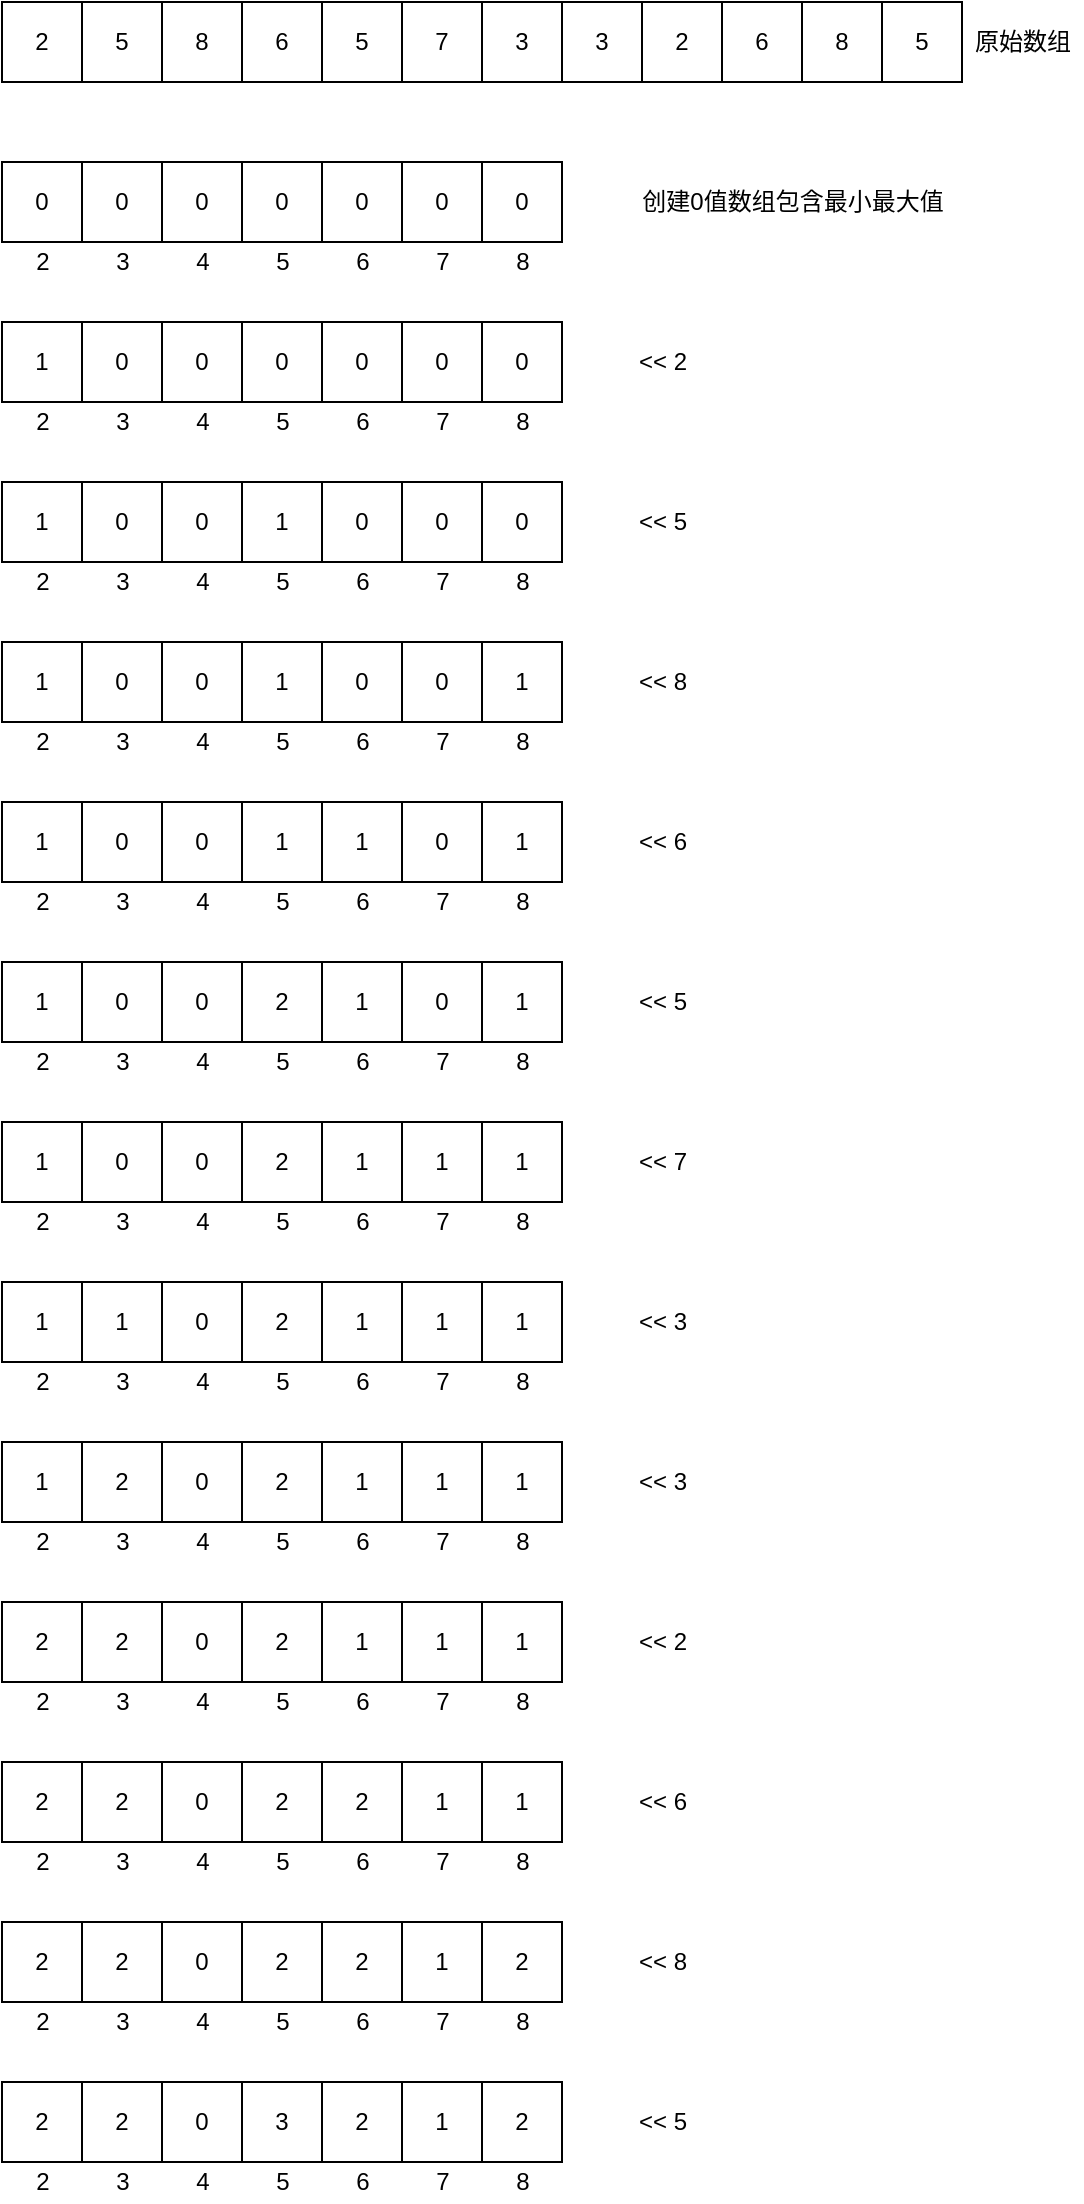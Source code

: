 <mxfile version="13.6.2" type="device" pages="2"><diagram id="BMEF_R9cPwfzj_CJ8H8X" name="计数"><mxGraphModel dx="1038" dy="616" grid="1" gridSize="10" guides="1" tooltips="1" connect="1" arrows="1" fold="1" page="1" pageScale="1" pageWidth="827" pageHeight="1169" math="0" shadow="0"><root><mxCell id="0"/><mxCell id="1" parent="0"/><mxCell id="V_KlihqFVrJI7NaE924R-1" value="2" style="rounded=0;whiteSpace=wrap;html=1;" parent="1" vertex="1"><mxGeometry x="40" y="40" width="40" height="40" as="geometry"/></mxCell><mxCell id="V_KlihqFVrJI7NaE924R-2" value="5" style="rounded=0;whiteSpace=wrap;html=1;" parent="1" vertex="1"><mxGeometry x="80" y="40" width="40" height="40" as="geometry"/></mxCell><mxCell id="V_KlihqFVrJI7NaE924R-3" value="8" style="rounded=0;whiteSpace=wrap;html=1;" parent="1" vertex="1"><mxGeometry x="120" y="40" width="40" height="40" as="geometry"/></mxCell><mxCell id="V_KlihqFVrJI7NaE924R-4" value="6" style="rounded=0;whiteSpace=wrap;html=1;" parent="1" vertex="1"><mxGeometry x="160" y="40" width="40" height="40" as="geometry"/></mxCell><mxCell id="V_KlihqFVrJI7NaE924R-5" value="5" style="rounded=0;whiteSpace=wrap;html=1;" parent="1" vertex="1"><mxGeometry x="200" y="40" width="40" height="40" as="geometry"/></mxCell><mxCell id="V_KlihqFVrJI7NaE924R-6" value="7" style="rounded=0;whiteSpace=wrap;html=1;" parent="1" vertex="1"><mxGeometry x="240" y="40" width="40" height="40" as="geometry"/></mxCell><mxCell id="V_KlihqFVrJI7NaE924R-7" value="3" style="rounded=0;whiteSpace=wrap;html=1;" parent="1" vertex="1"><mxGeometry x="280" y="40" width="40" height="40" as="geometry"/></mxCell><mxCell id="V_KlihqFVrJI7NaE924R-8" value="3" style="rounded=0;whiteSpace=wrap;html=1;" parent="1" vertex="1"><mxGeometry x="320" y="40" width="40" height="40" as="geometry"/></mxCell><mxCell id="V_KlihqFVrJI7NaE924R-9" value="2" style="rounded=0;whiteSpace=wrap;html=1;" parent="1" vertex="1"><mxGeometry x="360" y="40" width="40" height="40" as="geometry"/></mxCell><mxCell id="V_KlihqFVrJI7NaE924R-10" value="6" style="rounded=0;whiteSpace=wrap;html=1;" parent="1" vertex="1"><mxGeometry x="400" y="40" width="40" height="40" as="geometry"/></mxCell><mxCell id="V_KlihqFVrJI7NaE924R-11" value="8" style="rounded=0;whiteSpace=wrap;html=1;" parent="1" vertex="1"><mxGeometry x="440" y="40" width="40" height="40" as="geometry"/></mxCell><mxCell id="V_KlihqFVrJI7NaE924R-12" value="5" style="rounded=0;whiteSpace=wrap;html=1;" parent="1" vertex="1"><mxGeometry x="480" y="40" width="40" height="40" as="geometry"/></mxCell><mxCell id="V_KlihqFVrJI7NaE924R-13" value="0" style="rounded=0;whiteSpace=wrap;html=1;" parent="1" vertex="1"><mxGeometry x="40" y="120" width="40" height="40" as="geometry"/></mxCell><mxCell id="V_KlihqFVrJI7NaE924R-14" value="0" style="rounded=0;whiteSpace=wrap;html=1;" parent="1" vertex="1"><mxGeometry x="80" y="120" width="40" height="40" as="geometry"/></mxCell><mxCell id="V_KlihqFVrJI7NaE924R-15" value="0" style="rounded=0;whiteSpace=wrap;html=1;" parent="1" vertex="1"><mxGeometry x="120" y="120" width="40" height="40" as="geometry"/></mxCell><mxCell id="V_KlihqFVrJI7NaE924R-16" value="0" style="rounded=0;whiteSpace=wrap;html=1;" parent="1" vertex="1"><mxGeometry x="160" y="120" width="40" height="40" as="geometry"/></mxCell><mxCell id="V_KlihqFVrJI7NaE924R-17" value="0" style="rounded=0;whiteSpace=wrap;html=1;" parent="1" vertex="1"><mxGeometry x="200" y="120" width="40" height="40" as="geometry"/></mxCell><mxCell id="V_KlihqFVrJI7NaE924R-18" value="0" style="rounded=0;whiteSpace=wrap;html=1;" parent="1" vertex="1"><mxGeometry x="240" y="120" width="40" height="40" as="geometry"/></mxCell><mxCell id="V_KlihqFVrJI7NaE924R-19" value="原始数组" style="text;html=1;align=center;verticalAlign=middle;resizable=0;points=[];autosize=1;" parent="1" vertex="1"><mxGeometry x="520" y="50" width="60" height="20" as="geometry"/></mxCell><mxCell id="V_KlihqFVrJI7NaE924R-20" value="2" style="text;html=1;align=center;verticalAlign=middle;resizable=0;points=[];autosize=1;" parent="1" vertex="1"><mxGeometry x="50" y="160" width="20" height="20" as="geometry"/></mxCell><mxCell id="V_KlihqFVrJI7NaE924R-24" value="3" style="text;html=1;align=center;verticalAlign=middle;resizable=0;points=[];autosize=1;" parent="1" vertex="1"><mxGeometry x="90" y="160" width="20" height="20" as="geometry"/></mxCell><mxCell id="V_KlihqFVrJI7NaE924R-25" value="4" style="text;html=1;align=center;verticalAlign=middle;resizable=0;points=[];autosize=1;" parent="1" vertex="1"><mxGeometry x="130" y="160" width="20" height="20" as="geometry"/></mxCell><mxCell id="V_KlihqFVrJI7NaE924R-26" value="5" style="text;html=1;align=center;verticalAlign=middle;resizable=0;points=[];autosize=1;" parent="1" vertex="1"><mxGeometry x="170" y="160" width="20" height="20" as="geometry"/></mxCell><mxCell id="V_KlihqFVrJI7NaE924R-27" value="6" style="text;html=1;align=center;verticalAlign=middle;resizable=0;points=[];autosize=1;" parent="1" vertex="1"><mxGeometry x="210" y="160" width="20" height="20" as="geometry"/></mxCell><mxCell id="V_KlihqFVrJI7NaE924R-28" value="7" style="text;html=1;align=center;verticalAlign=middle;resizable=0;points=[];autosize=1;" parent="1" vertex="1"><mxGeometry x="250" y="160" width="20" height="20" as="geometry"/></mxCell><mxCell id="V_KlihqFVrJI7NaE924R-29" value="0" style="rounded=0;whiteSpace=wrap;html=1;" parent="1" vertex="1"><mxGeometry x="280" y="120" width="40" height="40" as="geometry"/></mxCell><mxCell id="V_KlihqFVrJI7NaE924R-30" value="8" style="text;html=1;align=center;verticalAlign=middle;resizable=0;points=[];autosize=1;" parent="1" vertex="1"><mxGeometry x="290" y="160" width="20" height="20" as="geometry"/></mxCell><mxCell id="V_KlihqFVrJI7NaE924R-31" value="创建0值数组包含最小最大值" style="text;html=1;align=center;verticalAlign=middle;resizable=0;points=[];autosize=1;" parent="1" vertex="1"><mxGeometry x="350" y="130" width="170" height="20" as="geometry"/></mxCell><mxCell id="V_KlihqFVrJI7NaE924R-32" value="1" style="rounded=0;whiteSpace=wrap;html=1;" parent="1" vertex="1"><mxGeometry x="40" y="200" width="40" height="40" as="geometry"/></mxCell><mxCell id="V_KlihqFVrJI7NaE924R-33" value="0" style="rounded=0;whiteSpace=wrap;html=1;" parent="1" vertex="1"><mxGeometry x="80" y="200" width="40" height="40" as="geometry"/></mxCell><mxCell id="V_KlihqFVrJI7NaE924R-34" value="0" style="rounded=0;whiteSpace=wrap;html=1;" parent="1" vertex="1"><mxGeometry x="120" y="200" width="40" height="40" as="geometry"/></mxCell><mxCell id="V_KlihqFVrJI7NaE924R-35" value="0" style="rounded=0;whiteSpace=wrap;html=1;" parent="1" vertex="1"><mxGeometry x="160" y="200" width="40" height="40" as="geometry"/></mxCell><mxCell id="V_KlihqFVrJI7NaE924R-36" value="0" style="rounded=0;whiteSpace=wrap;html=1;" parent="1" vertex="1"><mxGeometry x="200" y="200" width="40" height="40" as="geometry"/></mxCell><mxCell id="V_KlihqFVrJI7NaE924R-37" value="0" style="rounded=0;whiteSpace=wrap;html=1;" parent="1" vertex="1"><mxGeometry x="240" y="200" width="40" height="40" as="geometry"/></mxCell><mxCell id="V_KlihqFVrJI7NaE924R-38" value="2" style="text;html=1;align=center;verticalAlign=middle;resizable=0;points=[];autosize=1;" parent="1" vertex="1"><mxGeometry x="50" y="240" width="20" height="20" as="geometry"/></mxCell><mxCell id="V_KlihqFVrJI7NaE924R-39" value="3" style="text;html=1;align=center;verticalAlign=middle;resizable=0;points=[];autosize=1;" parent="1" vertex="1"><mxGeometry x="90" y="240" width="20" height="20" as="geometry"/></mxCell><mxCell id="V_KlihqFVrJI7NaE924R-40" value="4" style="text;html=1;align=center;verticalAlign=middle;resizable=0;points=[];autosize=1;" parent="1" vertex="1"><mxGeometry x="130" y="240" width="20" height="20" as="geometry"/></mxCell><mxCell id="V_KlihqFVrJI7NaE924R-41" value="5" style="text;html=1;align=center;verticalAlign=middle;resizable=0;points=[];autosize=1;" parent="1" vertex="1"><mxGeometry x="170" y="240" width="20" height="20" as="geometry"/></mxCell><mxCell id="V_KlihqFVrJI7NaE924R-42" value="6" style="text;html=1;align=center;verticalAlign=middle;resizable=0;points=[];autosize=1;" parent="1" vertex="1"><mxGeometry x="210" y="240" width="20" height="20" as="geometry"/></mxCell><mxCell id="V_KlihqFVrJI7NaE924R-43" value="7" style="text;html=1;align=center;verticalAlign=middle;resizable=0;points=[];autosize=1;" parent="1" vertex="1"><mxGeometry x="250" y="240" width="20" height="20" as="geometry"/></mxCell><mxCell id="V_KlihqFVrJI7NaE924R-44" value="0" style="rounded=0;whiteSpace=wrap;html=1;" parent="1" vertex="1"><mxGeometry x="280" y="200" width="40" height="40" as="geometry"/></mxCell><mxCell id="V_KlihqFVrJI7NaE924R-45" value="8" style="text;html=1;align=center;verticalAlign=middle;resizable=0;points=[];autosize=1;" parent="1" vertex="1"><mxGeometry x="290" y="240" width="20" height="20" as="geometry"/></mxCell><mxCell id="V_KlihqFVrJI7NaE924R-46" value="&amp;lt;&amp;lt; 2" style="text;html=1;align=center;verticalAlign=middle;resizable=0;points=[];autosize=1;" parent="1" vertex="1"><mxGeometry x="350" y="210" width="40" height="20" as="geometry"/></mxCell><mxCell id="V_KlihqFVrJI7NaE924R-47" value="1" style="rounded=0;whiteSpace=wrap;html=1;" parent="1" vertex="1"><mxGeometry x="40" y="280" width="40" height="40" as="geometry"/></mxCell><mxCell id="V_KlihqFVrJI7NaE924R-48" value="0" style="rounded=0;whiteSpace=wrap;html=1;" parent="1" vertex="1"><mxGeometry x="80" y="280" width="40" height="40" as="geometry"/></mxCell><mxCell id="V_KlihqFVrJI7NaE924R-49" value="0" style="rounded=0;whiteSpace=wrap;html=1;" parent="1" vertex="1"><mxGeometry x="120" y="280" width="40" height="40" as="geometry"/></mxCell><mxCell id="V_KlihqFVrJI7NaE924R-50" value="1" style="rounded=0;whiteSpace=wrap;html=1;" parent="1" vertex="1"><mxGeometry x="160" y="280" width="40" height="40" as="geometry"/></mxCell><mxCell id="V_KlihqFVrJI7NaE924R-51" value="0" style="rounded=0;whiteSpace=wrap;html=1;" parent="1" vertex="1"><mxGeometry x="200" y="280" width="40" height="40" as="geometry"/></mxCell><mxCell id="V_KlihqFVrJI7NaE924R-52" value="0" style="rounded=0;whiteSpace=wrap;html=1;" parent="1" vertex="1"><mxGeometry x="240" y="280" width="40" height="40" as="geometry"/></mxCell><mxCell id="V_KlihqFVrJI7NaE924R-53" value="2" style="text;html=1;align=center;verticalAlign=middle;resizable=0;points=[];autosize=1;" parent="1" vertex="1"><mxGeometry x="50" y="320" width="20" height="20" as="geometry"/></mxCell><mxCell id="V_KlihqFVrJI7NaE924R-54" value="3" style="text;html=1;align=center;verticalAlign=middle;resizable=0;points=[];autosize=1;" parent="1" vertex="1"><mxGeometry x="90" y="320" width="20" height="20" as="geometry"/></mxCell><mxCell id="V_KlihqFVrJI7NaE924R-55" value="4" style="text;html=1;align=center;verticalAlign=middle;resizable=0;points=[];autosize=1;" parent="1" vertex="1"><mxGeometry x="130" y="320" width="20" height="20" as="geometry"/></mxCell><mxCell id="V_KlihqFVrJI7NaE924R-56" value="5" style="text;html=1;align=center;verticalAlign=middle;resizable=0;points=[];autosize=1;" parent="1" vertex="1"><mxGeometry x="170" y="320" width="20" height="20" as="geometry"/></mxCell><mxCell id="V_KlihqFVrJI7NaE924R-57" value="6" style="text;html=1;align=center;verticalAlign=middle;resizable=0;points=[];autosize=1;" parent="1" vertex="1"><mxGeometry x="210" y="320" width="20" height="20" as="geometry"/></mxCell><mxCell id="V_KlihqFVrJI7NaE924R-58" value="7" style="text;html=1;align=center;verticalAlign=middle;resizable=0;points=[];autosize=1;" parent="1" vertex="1"><mxGeometry x="250" y="320" width="20" height="20" as="geometry"/></mxCell><mxCell id="V_KlihqFVrJI7NaE924R-59" value="0" style="rounded=0;whiteSpace=wrap;html=1;" parent="1" vertex="1"><mxGeometry x="280" y="280" width="40" height="40" as="geometry"/></mxCell><mxCell id="V_KlihqFVrJI7NaE924R-60" value="8" style="text;html=1;align=center;verticalAlign=middle;resizable=0;points=[];autosize=1;" parent="1" vertex="1"><mxGeometry x="290" y="320" width="20" height="20" as="geometry"/></mxCell><mxCell id="V_KlihqFVrJI7NaE924R-61" value="&amp;lt;&amp;lt; 5" style="text;html=1;align=center;verticalAlign=middle;resizable=0;points=[];autosize=1;" parent="1" vertex="1"><mxGeometry x="350" y="290" width="40" height="20" as="geometry"/></mxCell><mxCell id="V_KlihqFVrJI7NaE924R-62" value="1" style="rounded=0;whiteSpace=wrap;html=1;" parent="1" vertex="1"><mxGeometry x="40" y="360" width="40" height="40" as="geometry"/></mxCell><mxCell id="V_KlihqFVrJI7NaE924R-63" value="0" style="rounded=0;whiteSpace=wrap;html=1;" parent="1" vertex="1"><mxGeometry x="80" y="360" width="40" height="40" as="geometry"/></mxCell><mxCell id="V_KlihqFVrJI7NaE924R-64" value="0" style="rounded=0;whiteSpace=wrap;html=1;" parent="1" vertex="1"><mxGeometry x="120" y="360" width="40" height="40" as="geometry"/></mxCell><mxCell id="V_KlihqFVrJI7NaE924R-65" value="1" style="rounded=0;whiteSpace=wrap;html=1;" parent="1" vertex="1"><mxGeometry x="160" y="360" width="40" height="40" as="geometry"/></mxCell><mxCell id="V_KlihqFVrJI7NaE924R-66" value="0" style="rounded=0;whiteSpace=wrap;html=1;" parent="1" vertex="1"><mxGeometry x="200" y="360" width="40" height="40" as="geometry"/></mxCell><mxCell id="V_KlihqFVrJI7NaE924R-67" value="0" style="rounded=0;whiteSpace=wrap;html=1;" parent="1" vertex="1"><mxGeometry x="240" y="360" width="40" height="40" as="geometry"/></mxCell><mxCell id="V_KlihqFVrJI7NaE924R-68" value="2" style="text;html=1;align=center;verticalAlign=middle;resizable=0;points=[];autosize=1;" parent="1" vertex="1"><mxGeometry x="50" y="400" width="20" height="20" as="geometry"/></mxCell><mxCell id="V_KlihqFVrJI7NaE924R-69" value="3" style="text;html=1;align=center;verticalAlign=middle;resizable=0;points=[];autosize=1;" parent="1" vertex="1"><mxGeometry x="90" y="400" width="20" height="20" as="geometry"/></mxCell><mxCell id="V_KlihqFVrJI7NaE924R-70" value="4" style="text;html=1;align=center;verticalAlign=middle;resizable=0;points=[];autosize=1;" parent="1" vertex="1"><mxGeometry x="130" y="400" width="20" height="20" as="geometry"/></mxCell><mxCell id="V_KlihqFVrJI7NaE924R-71" value="5" style="text;html=1;align=center;verticalAlign=middle;resizable=0;points=[];autosize=1;" parent="1" vertex="1"><mxGeometry x="170" y="400" width="20" height="20" as="geometry"/></mxCell><mxCell id="V_KlihqFVrJI7NaE924R-72" value="6" style="text;html=1;align=center;verticalAlign=middle;resizable=0;points=[];autosize=1;" parent="1" vertex="1"><mxGeometry x="210" y="400" width="20" height="20" as="geometry"/></mxCell><mxCell id="V_KlihqFVrJI7NaE924R-73" value="7" style="text;html=1;align=center;verticalAlign=middle;resizable=0;points=[];autosize=1;" parent="1" vertex="1"><mxGeometry x="250" y="400" width="20" height="20" as="geometry"/></mxCell><mxCell id="V_KlihqFVrJI7NaE924R-74" value="1" style="rounded=0;whiteSpace=wrap;html=1;" parent="1" vertex="1"><mxGeometry x="280" y="360" width="40" height="40" as="geometry"/></mxCell><mxCell id="V_KlihqFVrJI7NaE924R-75" value="8" style="text;html=1;align=center;verticalAlign=middle;resizable=0;points=[];autosize=1;" parent="1" vertex="1"><mxGeometry x="290" y="400" width="20" height="20" as="geometry"/></mxCell><mxCell id="V_KlihqFVrJI7NaE924R-76" value="&amp;lt;&amp;lt; 8" style="text;html=1;align=center;verticalAlign=middle;resizable=0;points=[];autosize=1;" parent="1" vertex="1"><mxGeometry x="350" y="370" width="40" height="20" as="geometry"/></mxCell><mxCell id="V_KlihqFVrJI7NaE924R-77" value="1" style="rounded=0;whiteSpace=wrap;html=1;" parent="1" vertex="1"><mxGeometry x="40" y="440" width="40" height="40" as="geometry"/></mxCell><mxCell id="V_KlihqFVrJI7NaE924R-78" value="0" style="rounded=0;whiteSpace=wrap;html=1;" parent="1" vertex="1"><mxGeometry x="80" y="440" width="40" height="40" as="geometry"/></mxCell><mxCell id="V_KlihqFVrJI7NaE924R-79" value="0" style="rounded=0;whiteSpace=wrap;html=1;" parent="1" vertex="1"><mxGeometry x="120" y="440" width="40" height="40" as="geometry"/></mxCell><mxCell id="V_KlihqFVrJI7NaE924R-80" value="1" style="rounded=0;whiteSpace=wrap;html=1;" parent="1" vertex="1"><mxGeometry x="160" y="440" width="40" height="40" as="geometry"/></mxCell><mxCell id="V_KlihqFVrJI7NaE924R-81" value="1" style="rounded=0;whiteSpace=wrap;html=1;" parent="1" vertex="1"><mxGeometry x="200" y="440" width="40" height="40" as="geometry"/></mxCell><mxCell id="V_KlihqFVrJI7NaE924R-82" value="0" style="rounded=0;whiteSpace=wrap;html=1;" parent="1" vertex="1"><mxGeometry x="240" y="440" width="40" height="40" as="geometry"/></mxCell><mxCell id="V_KlihqFVrJI7NaE924R-83" value="2" style="text;html=1;align=center;verticalAlign=middle;resizable=0;points=[];autosize=1;" parent="1" vertex="1"><mxGeometry x="50" y="480" width="20" height="20" as="geometry"/></mxCell><mxCell id="V_KlihqFVrJI7NaE924R-84" value="3" style="text;html=1;align=center;verticalAlign=middle;resizable=0;points=[];autosize=1;" parent="1" vertex="1"><mxGeometry x="90" y="480" width="20" height="20" as="geometry"/></mxCell><mxCell id="V_KlihqFVrJI7NaE924R-85" value="4" style="text;html=1;align=center;verticalAlign=middle;resizable=0;points=[];autosize=1;" parent="1" vertex="1"><mxGeometry x="130" y="480" width="20" height="20" as="geometry"/></mxCell><mxCell id="V_KlihqFVrJI7NaE924R-86" value="5" style="text;html=1;align=center;verticalAlign=middle;resizable=0;points=[];autosize=1;" parent="1" vertex="1"><mxGeometry x="170" y="480" width="20" height="20" as="geometry"/></mxCell><mxCell id="V_KlihqFVrJI7NaE924R-87" value="6" style="text;html=1;align=center;verticalAlign=middle;resizable=0;points=[];autosize=1;" parent="1" vertex="1"><mxGeometry x="210" y="480" width="20" height="20" as="geometry"/></mxCell><mxCell id="V_KlihqFVrJI7NaE924R-88" value="7" style="text;html=1;align=center;verticalAlign=middle;resizable=0;points=[];autosize=1;" parent="1" vertex="1"><mxGeometry x="250" y="480" width="20" height="20" as="geometry"/></mxCell><mxCell id="V_KlihqFVrJI7NaE924R-89" value="1" style="rounded=0;whiteSpace=wrap;html=1;" parent="1" vertex="1"><mxGeometry x="280" y="440" width="40" height="40" as="geometry"/></mxCell><mxCell id="V_KlihqFVrJI7NaE924R-90" value="8" style="text;html=1;align=center;verticalAlign=middle;resizable=0;points=[];autosize=1;" parent="1" vertex="1"><mxGeometry x="290" y="480" width="20" height="20" as="geometry"/></mxCell><mxCell id="V_KlihqFVrJI7NaE924R-91" value="&amp;lt;&amp;lt; 6" style="text;html=1;align=center;verticalAlign=middle;resizable=0;points=[];autosize=1;" parent="1" vertex="1"><mxGeometry x="350" y="450" width="40" height="20" as="geometry"/></mxCell><mxCell id="V_KlihqFVrJI7NaE924R-92" value="1" style="rounded=0;whiteSpace=wrap;html=1;" parent="1" vertex="1"><mxGeometry x="40" y="520" width="40" height="40" as="geometry"/></mxCell><mxCell id="V_KlihqFVrJI7NaE924R-93" value="0" style="rounded=0;whiteSpace=wrap;html=1;" parent="1" vertex="1"><mxGeometry x="80" y="520" width="40" height="40" as="geometry"/></mxCell><mxCell id="V_KlihqFVrJI7NaE924R-94" value="0" style="rounded=0;whiteSpace=wrap;html=1;" parent="1" vertex="1"><mxGeometry x="120" y="520" width="40" height="40" as="geometry"/></mxCell><mxCell id="V_KlihqFVrJI7NaE924R-95" value="2" style="rounded=0;whiteSpace=wrap;html=1;" parent="1" vertex="1"><mxGeometry x="160" y="520" width="40" height="40" as="geometry"/></mxCell><mxCell id="V_KlihqFVrJI7NaE924R-96" value="1" style="rounded=0;whiteSpace=wrap;html=1;" parent="1" vertex="1"><mxGeometry x="200" y="520" width="40" height="40" as="geometry"/></mxCell><mxCell id="V_KlihqFVrJI7NaE924R-97" value="0" style="rounded=0;whiteSpace=wrap;html=1;" parent="1" vertex="1"><mxGeometry x="240" y="520" width="40" height="40" as="geometry"/></mxCell><mxCell id="V_KlihqFVrJI7NaE924R-98" value="2" style="text;html=1;align=center;verticalAlign=middle;resizable=0;points=[];autosize=1;" parent="1" vertex="1"><mxGeometry x="50" y="560" width="20" height="20" as="geometry"/></mxCell><mxCell id="V_KlihqFVrJI7NaE924R-99" value="3" style="text;html=1;align=center;verticalAlign=middle;resizable=0;points=[];autosize=1;" parent="1" vertex="1"><mxGeometry x="90" y="560" width="20" height="20" as="geometry"/></mxCell><mxCell id="V_KlihqFVrJI7NaE924R-100" value="4" style="text;html=1;align=center;verticalAlign=middle;resizable=0;points=[];autosize=1;" parent="1" vertex="1"><mxGeometry x="130" y="560" width="20" height="20" as="geometry"/></mxCell><mxCell id="V_KlihqFVrJI7NaE924R-101" value="5" style="text;html=1;align=center;verticalAlign=middle;resizable=0;points=[];autosize=1;" parent="1" vertex="1"><mxGeometry x="170" y="560" width="20" height="20" as="geometry"/></mxCell><mxCell id="V_KlihqFVrJI7NaE924R-102" value="6" style="text;html=1;align=center;verticalAlign=middle;resizable=0;points=[];autosize=1;" parent="1" vertex="1"><mxGeometry x="210" y="560" width="20" height="20" as="geometry"/></mxCell><mxCell id="V_KlihqFVrJI7NaE924R-103" value="7" style="text;html=1;align=center;verticalAlign=middle;resizable=0;points=[];autosize=1;" parent="1" vertex="1"><mxGeometry x="250" y="560" width="20" height="20" as="geometry"/></mxCell><mxCell id="V_KlihqFVrJI7NaE924R-104" value="1" style="rounded=0;whiteSpace=wrap;html=1;" parent="1" vertex="1"><mxGeometry x="280" y="520" width="40" height="40" as="geometry"/></mxCell><mxCell id="V_KlihqFVrJI7NaE924R-105" value="8" style="text;html=1;align=center;verticalAlign=middle;resizable=0;points=[];autosize=1;" parent="1" vertex="1"><mxGeometry x="290" y="560" width="20" height="20" as="geometry"/></mxCell><mxCell id="V_KlihqFVrJI7NaE924R-106" value="&amp;lt;&amp;lt; 5" style="text;html=1;align=center;verticalAlign=middle;resizable=0;points=[];autosize=1;" parent="1" vertex="1"><mxGeometry x="350" y="530" width="40" height="20" as="geometry"/></mxCell><mxCell id="V_KlihqFVrJI7NaE924R-107" value="1" style="rounded=0;whiteSpace=wrap;html=1;" parent="1" vertex="1"><mxGeometry x="40" y="600" width="40" height="40" as="geometry"/></mxCell><mxCell id="V_KlihqFVrJI7NaE924R-108" value="0" style="rounded=0;whiteSpace=wrap;html=1;" parent="1" vertex="1"><mxGeometry x="80" y="600" width="40" height="40" as="geometry"/></mxCell><mxCell id="V_KlihqFVrJI7NaE924R-109" value="0" style="rounded=0;whiteSpace=wrap;html=1;" parent="1" vertex="1"><mxGeometry x="120" y="600" width="40" height="40" as="geometry"/></mxCell><mxCell id="V_KlihqFVrJI7NaE924R-110" value="2" style="rounded=0;whiteSpace=wrap;html=1;" parent="1" vertex="1"><mxGeometry x="160" y="600" width="40" height="40" as="geometry"/></mxCell><mxCell id="V_KlihqFVrJI7NaE924R-111" value="1" style="rounded=0;whiteSpace=wrap;html=1;" parent="1" vertex="1"><mxGeometry x="200" y="600" width="40" height="40" as="geometry"/></mxCell><mxCell id="V_KlihqFVrJI7NaE924R-112" value="1" style="rounded=0;whiteSpace=wrap;html=1;" parent="1" vertex="1"><mxGeometry x="240" y="600" width="40" height="40" as="geometry"/></mxCell><mxCell id="V_KlihqFVrJI7NaE924R-113" value="2" style="text;html=1;align=center;verticalAlign=middle;resizable=0;points=[];autosize=1;" parent="1" vertex="1"><mxGeometry x="50" y="640" width="20" height="20" as="geometry"/></mxCell><mxCell id="V_KlihqFVrJI7NaE924R-114" value="3" style="text;html=1;align=center;verticalAlign=middle;resizable=0;points=[];autosize=1;" parent="1" vertex="1"><mxGeometry x="90" y="640" width="20" height="20" as="geometry"/></mxCell><mxCell id="V_KlihqFVrJI7NaE924R-115" value="4" style="text;html=1;align=center;verticalAlign=middle;resizable=0;points=[];autosize=1;" parent="1" vertex="1"><mxGeometry x="130" y="640" width="20" height="20" as="geometry"/></mxCell><mxCell id="V_KlihqFVrJI7NaE924R-116" value="5" style="text;html=1;align=center;verticalAlign=middle;resizable=0;points=[];autosize=1;" parent="1" vertex="1"><mxGeometry x="170" y="640" width="20" height="20" as="geometry"/></mxCell><mxCell id="V_KlihqFVrJI7NaE924R-117" value="6" style="text;html=1;align=center;verticalAlign=middle;resizable=0;points=[];autosize=1;" parent="1" vertex="1"><mxGeometry x="210" y="640" width="20" height="20" as="geometry"/></mxCell><mxCell id="V_KlihqFVrJI7NaE924R-118" value="7" style="text;html=1;align=center;verticalAlign=middle;resizable=0;points=[];autosize=1;" parent="1" vertex="1"><mxGeometry x="250" y="640" width="20" height="20" as="geometry"/></mxCell><mxCell id="V_KlihqFVrJI7NaE924R-119" value="1" style="rounded=0;whiteSpace=wrap;html=1;" parent="1" vertex="1"><mxGeometry x="280" y="600" width="40" height="40" as="geometry"/></mxCell><mxCell id="V_KlihqFVrJI7NaE924R-120" value="8" style="text;html=1;align=center;verticalAlign=middle;resizable=0;points=[];autosize=1;" parent="1" vertex="1"><mxGeometry x="290" y="640" width="20" height="20" as="geometry"/></mxCell><mxCell id="V_KlihqFVrJI7NaE924R-121" value="&amp;lt;&amp;lt; 7" style="text;html=1;align=center;verticalAlign=middle;resizable=0;points=[];autosize=1;" parent="1" vertex="1"><mxGeometry x="350" y="610" width="40" height="20" as="geometry"/></mxCell><mxCell id="aE2t7D5PQULIP68SHkZ8-1" value="1" style="rounded=0;whiteSpace=wrap;html=1;" parent="1" vertex="1"><mxGeometry x="40" y="680" width="40" height="40" as="geometry"/></mxCell><mxCell id="aE2t7D5PQULIP68SHkZ8-2" value="1" style="rounded=0;whiteSpace=wrap;html=1;" parent="1" vertex="1"><mxGeometry x="80" y="680" width="40" height="40" as="geometry"/></mxCell><mxCell id="aE2t7D5PQULIP68SHkZ8-3" value="0" style="rounded=0;whiteSpace=wrap;html=1;" parent="1" vertex="1"><mxGeometry x="120" y="680" width="40" height="40" as="geometry"/></mxCell><mxCell id="aE2t7D5PQULIP68SHkZ8-4" value="2" style="rounded=0;whiteSpace=wrap;html=1;" parent="1" vertex="1"><mxGeometry x="160" y="680" width="40" height="40" as="geometry"/></mxCell><mxCell id="aE2t7D5PQULIP68SHkZ8-5" value="1" style="rounded=0;whiteSpace=wrap;html=1;" parent="1" vertex="1"><mxGeometry x="200" y="680" width="40" height="40" as="geometry"/></mxCell><mxCell id="aE2t7D5PQULIP68SHkZ8-6" value="1" style="rounded=0;whiteSpace=wrap;html=1;" parent="1" vertex="1"><mxGeometry x="240" y="680" width="40" height="40" as="geometry"/></mxCell><mxCell id="aE2t7D5PQULIP68SHkZ8-7" value="2" style="text;html=1;align=center;verticalAlign=middle;resizable=0;points=[];autosize=1;" parent="1" vertex="1"><mxGeometry x="50" y="720" width="20" height="20" as="geometry"/></mxCell><mxCell id="aE2t7D5PQULIP68SHkZ8-8" value="3" style="text;html=1;align=center;verticalAlign=middle;resizable=0;points=[];autosize=1;" parent="1" vertex="1"><mxGeometry x="90" y="720" width="20" height="20" as="geometry"/></mxCell><mxCell id="aE2t7D5PQULIP68SHkZ8-9" value="4" style="text;html=1;align=center;verticalAlign=middle;resizable=0;points=[];autosize=1;" parent="1" vertex="1"><mxGeometry x="130" y="720" width="20" height="20" as="geometry"/></mxCell><mxCell id="aE2t7D5PQULIP68SHkZ8-10" value="5" style="text;html=1;align=center;verticalAlign=middle;resizable=0;points=[];autosize=1;" parent="1" vertex="1"><mxGeometry x="170" y="720" width="20" height="20" as="geometry"/></mxCell><mxCell id="aE2t7D5PQULIP68SHkZ8-11" value="6" style="text;html=1;align=center;verticalAlign=middle;resizable=0;points=[];autosize=1;" parent="1" vertex="1"><mxGeometry x="210" y="720" width="20" height="20" as="geometry"/></mxCell><mxCell id="aE2t7D5PQULIP68SHkZ8-12" value="7" style="text;html=1;align=center;verticalAlign=middle;resizable=0;points=[];autosize=1;" parent="1" vertex="1"><mxGeometry x="250" y="720" width="20" height="20" as="geometry"/></mxCell><mxCell id="aE2t7D5PQULIP68SHkZ8-13" value="1" style="rounded=0;whiteSpace=wrap;html=1;" parent="1" vertex="1"><mxGeometry x="280" y="680" width="40" height="40" as="geometry"/></mxCell><mxCell id="aE2t7D5PQULIP68SHkZ8-14" value="8" style="text;html=1;align=center;verticalAlign=middle;resizable=0;points=[];autosize=1;" parent="1" vertex="1"><mxGeometry x="290" y="720" width="20" height="20" as="geometry"/></mxCell><mxCell id="aE2t7D5PQULIP68SHkZ8-15" value="&amp;lt;&amp;lt; 3" style="text;html=1;align=center;verticalAlign=middle;resizable=0;points=[];autosize=1;" parent="1" vertex="1"><mxGeometry x="350" y="690" width="40" height="20" as="geometry"/></mxCell><mxCell id="aE2t7D5PQULIP68SHkZ8-16" value="1" style="rounded=0;whiteSpace=wrap;html=1;" parent="1" vertex="1"><mxGeometry x="40" y="760" width="40" height="40" as="geometry"/></mxCell><mxCell id="aE2t7D5PQULIP68SHkZ8-17" value="2" style="rounded=0;whiteSpace=wrap;html=1;" parent="1" vertex="1"><mxGeometry x="80" y="760" width="40" height="40" as="geometry"/></mxCell><mxCell id="aE2t7D5PQULIP68SHkZ8-18" value="0" style="rounded=0;whiteSpace=wrap;html=1;" parent="1" vertex="1"><mxGeometry x="120" y="760" width="40" height="40" as="geometry"/></mxCell><mxCell id="aE2t7D5PQULIP68SHkZ8-19" value="2" style="rounded=0;whiteSpace=wrap;html=1;" parent="1" vertex="1"><mxGeometry x="160" y="760" width="40" height="40" as="geometry"/></mxCell><mxCell id="aE2t7D5PQULIP68SHkZ8-20" value="1" style="rounded=0;whiteSpace=wrap;html=1;" parent="1" vertex="1"><mxGeometry x="200" y="760" width="40" height="40" as="geometry"/></mxCell><mxCell id="aE2t7D5PQULIP68SHkZ8-21" value="1" style="rounded=0;whiteSpace=wrap;html=1;" parent="1" vertex="1"><mxGeometry x="240" y="760" width="40" height="40" as="geometry"/></mxCell><mxCell id="aE2t7D5PQULIP68SHkZ8-22" value="2" style="text;html=1;align=center;verticalAlign=middle;resizable=0;points=[];autosize=1;" parent="1" vertex="1"><mxGeometry x="50" y="800" width="20" height="20" as="geometry"/></mxCell><mxCell id="aE2t7D5PQULIP68SHkZ8-23" value="3" style="text;html=1;align=center;verticalAlign=middle;resizable=0;points=[];autosize=1;" parent="1" vertex="1"><mxGeometry x="90" y="800" width="20" height="20" as="geometry"/></mxCell><mxCell id="aE2t7D5PQULIP68SHkZ8-24" value="4" style="text;html=1;align=center;verticalAlign=middle;resizable=0;points=[];autosize=1;" parent="1" vertex="1"><mxGeometry x="130" y="800" width="20" height="20" as="geometry"/></mxCell><mxCell id="aE2t7D5PQULIP68SHkZ8-25" value="5" style="text;html=1;align=center;verticalAlign=middle;resizable=0;points=[];autosize=1;" parent="1" vertex="1"><mxGeometry x="170" y="800" width="20" height="20" as="geometry"/></mxCell><mxCell id="aE2t7D5PQULIP68SHkZ8-26" value="6" style="text;html=1;align=center;verticalAlign=middle;resizable=0;points=[];autosize=1;" parent="1" vertex="1"><mxGeometry x="210" y="800" width="20" height="20" as="geometry"/></mxCell><mxCell id="aE2t7D5PQULIP68SHkZ8-27" value="7" style="text;html=1;align=center;verticalAlign=middle;resizable=0;points=[];autosize=1;" parent="1" vertex="1"><mxGeometry x="250" y="800" width="20" height="20" as="geometry"/></mxCell><mxCell id="aE2t7D5PQULIP68SHkZ8-28" value="1" style="rounded=0;whiteSpace=wrap;html=1;" parent="1" vertex="1"><mxGeometry x="280" y="760" width="40" height="40" as="geometry"/></mxCell><mxCell id="aE2t7D5PQULIP68SHkZ8-29" value="8" style="text;html=1;align=center;verticalAlign=middle;resizable=0;points=[];autosize=1;" parent="1" vertex="1"><mxGeometry x="290" y="800" width="20" height="20" as="geometry"/></mxCell><mxCell id="aE2t7D5PQULIP68SHkZ8-30" value="&amp;lt;&amp;lt; 3" style="text;html=1;align=center;verticalAlign=middle;resizable=0;points=[];autosize=1;" parent="1" vertex="1"><mxGeometry x="350" y="770" width="40" height="20" as="geometry"/></mxCell><mxCell id="aE2t7D5PQULIP68SHkZ8-31" value="2" style="rounded=0;whiteSpace=wrap;html=1;" parent="1" vertex="1"><mxGeometry x="40" y="840" width="40" height="40" as="geometry"/></mxCell><mxCell id="aE2t7D5PQULIP68SHkZ8-32" value="2" style="rounded=0;whiteSpace=wrap;html=1;" parent="1" vertex="1"><mxGeometry x="80" y="840" width="40" height="40" as="geometry"/></mxCell><mxCell id="aE2t7D5PQULIP68SHkZ8-33" value="0" style="rounded=0;whiteSpace=wrap;html=1;" parent="1" vertex="1"><mxGeometry x="120" y="840" width="40" height="40" as="geometry"/></mxCell><mxCell id="aE2t7D5PQULIP68SHkZ8-34" value="2" style="rounded=0;whiteSpace=wrap;html=1;" parent="1" vertex="1"><mxGeometry x="160" y="840" width="40" height="40" as="geometry"/></mxCell><mxCell id="aE2t7D5PQULIP68SHkZ8-35" value="1" style="rounded=0;whiteSpace=wrap;html=1;" parent="1" vertex="1"><mxGeometry x="200" y="840" width="40" height="40" as="geometry"/></mxCell><mxCell id="aE2t7D5PQULIP68SHkZ8-36" value="1" style="rounded=0;whiteSpace=wrap;html=1;" parent="1" vertex="1"><mxGeometry x="240" y="840" width="40" height="40" as="geometry"/></mxCell><mxCell id="aE2t7D5PQULIP68SHkZ8-37" value="2" style="text;html=1;align=center;verticalAlign=middle;resizable=0;points=[];autosize=1;" parent="1" vertex="1"><mxGeometry x="50" y="880" width="20" height="20" as="geometry"/></mxCell><mxCell id="aE2t7D5PQULIP68SHkZ8-38" value="3" style="text;html=1;align=center;verticalAlign=middle;resizable=0;points=[];autosize=1;" parent="1" vertex="1"><mxGeometry x="90" y="880" width="20" height="20" as="geometry"/></mxCell><mxCell id="aE2t7D5PQULIP68SHkZ8-39" value="4" style="text;html=1;align=center;verticalAlign=middle;resizable=0;points=[];autosize=1;" parent="1" vertex="1"><mxGeometry x="130" y="880" width="20" height="20" as="geometry"/></mxCell><mxCell id="aE2t7D5PQULIP68SHkZ8-40" value="5" style="text;html=1;align=center;verticalAlign=middle;resizable=0;points=[];autosize=1;" parent="1" vertex="1"><mxGeometry x="170" y="880" width="20" height="20" as="geometry"/></mxCell><mxCell id="aE2t7D5PQULIP68SHkZ8-41" value="6" style="text;html=1;align=center;verticalAlign=middle;resizable=0;points=[];autosize=1;" parent="1" vertex="1"><mxGeometry x="210" y="880" width="20" height="20" as="geometry"/></mxCell><mxCell id="aE2t7D5PQULIP68SHkZ8-42" value="7" style="text;html=1;align=center;verticalAlign=middle;resizable=0;points=[];autosize=1;" parent="1" vertex="1"><mxGeometry x="250" y="880" width="20" height="20" as="geometry"/></mxCell><mxCell id="aE2t7D5PQULIP68SHkZ8-43" value="1" style="rounded=0;whiteSpace=wrap;html=1;" parent="1" vertex="1"><mxGeometry x="280" y="840" width="40" height="40" as="geometry"/></mxCell><mxCell id="aE2t7D5PQULIP68SHkZ8-44" value="8" style="text;html=1;align=center;verticalAlign=middle;resizable=0;points=[];autosize=1;" parent="1" vertex="1"><mxGeometry x="290" y="880" width="20" height="20" as="geometry"/></mxCell><mxCell id="aE2t7D5PQULIP68SHkZ8-45" value="&amp;lt;&amp;lt; 2" style="text;html=1;align=center;verticalAlign=middle;resizable=0;points=[];autosize=1;" parent="1" vertex="1"><mxGeometry x="350" y="850" width="40" height="20" as="geometry"/></mxCell><mxCell id="aE2t7D5PQULIP68SHkZ8-46" value="2" style="rounded=0;whiteSpace=wrap;html=1;" parent="1" vertex="1"><mxGeometry x="40" y="920" width="40" height="40" as="geometry"/></mxCell><mxCell id="aE2t7D5PQULIP68SHkZ8-47" value="2" style="rounded=0;whiteSpace=wrap;html=1;" parent="1" vertex="1"><mxGeometry x="80" y="920" width="40" height="40" as="geometry"/></mxCell><mxCell id="aE2t7D5PQULIP68SHkZ8-48" value="0" style="rounded=0;whiteSpace=wrap;html=1;" parent="1" vertex="1"><mxGeometry x="120" y="920" width="40" height="40" as="geometry"/></mxCell><mxCell id="aE2t7D5PQULIP68SHkZ8-49" value="2" style="rounded=0;whiteSpace=wrap;html=1;" parent="1" vertex="1"><mxGeometry x="160" y="920" width="40" height="40" as="geometry"/></mxCell><mxCell id="aE2t7D5PQULIP68SHkZ8-50" value="2" style="rounded=0;whiteSpace=wrap;html=1;" parent="1" vertex="1"><mxGeometry x="200" y="920" width="40" height="40" as="geometry"/></mxCell><mxCell id="aE2t7D5PQULIP68SHkZ8-51" value="1" style="rounded=0;whiteSpace=wrap;html=1;" parent="1" vertex="1"><mxGeometry x="240" y="920" width="40" height="40" as="geometry"/></mxCell><mxCell id="aE2t7D5PQULIP68SHkZ8-52" value="2" style="text;html=1;align=center;verticalAlign=middle;resizable=0;points=[];autosize=1;" parent="1" vertex="1"><mxGeometry x="50" y="960" width="20" height="20" as="geometry"/></mxCell><mxCell id="aE2t7D5PQULIP68SHkZ8-53" value="3" style="text;html=1;align=center;verticalAlign=middle;resizable=0;points=[];autosize=1;" parent="1" vertex="1"><mxGeometry x="90" y="960" width="20" height="20" as="geometry"/></mxCell><mxCell id="aE2t7D5PQULIP68SHkZ8-54" value="4" style="text;html=1;align=center;verticalAlign=middle;resizable=0;points=[];autosize=1;" parent="1" vertex="1"><mxGeometry x="130" y="960" width="20" height="20" as="geometry"/></mxCell><mxCell id="aE2t7D5PQULIP68SHkZ8-55" value="5" style="text;html=1;align=center;verticalAlign=middle;resizable=0;points=[];autosize=1;" parent="1" vertex="1"><mxGeometry x="170" y="960" width="20" height="20" as="geometry"/></mxCell><mxCell id="aE2t7D5PQULIP68SHkZ8-56" value="6" style="text;html=1;align=center;verticalAlign=middle;resizable=0;points=[];autosize=1;" parent="1" vertex="1"><mxGeometry x="210" y="960" width="20" height="20" as="geometry"/></mxCell><mxCell id="aE2t7D5PQULIP68SHkZ8-57" value="7" style="text;html=1;align=center;verticalAlign=middle;resizable=0;points=[];autosize=1;" parent="1" vertex="1"><mxGeometry x="250" y="960" width="20" height="20" as="geometry"/></mxCell><mxCell id="aE2t7D5PQULIP68SHkZ8-58" value="1" style="rounded=0;whiteSpace=wrap;html=1;" parent="1" vertex="1"><mxGeometry x="280" y="920" width="40" height="40" as="geometry"/></mxCell><mxCell id="aE2t7D5PQULIP68SHkZ8-59" value="8" style="text;html=1;align=center;verticalAlign=middle;resizable=0;points=[];autosize=1;" parent="1" vertex="1"><mxGeometry x="290" y="960" width="20" height="20" as="geometry"/></mxCell><mxCell id="aE2t7D5PQULIP68SHkZ8-60" value="&amp;lt;&amp;lt; 6" style="text;html=1;align=center;verticalAlign=middle;resizable=0;points=[];autosize=1;" parent="1" vertex="1"><mxGeometry x="350" y="930" width="40" height="20" as="geometry"/></mxCell><mxCell id="aE2t7D5PQULIP68SHkZ8-61" value="2" style="rounded=0;whiteSpace=wrap;html=1;" parent="1" vertex="1"><mxGeometry x="40" y="1000" width="40" height="40" as="geometry"/></mxCell><mxCell id="aE2t7D5PQULIP68SHkZ8-62" value="2" style="rounded=0;whiteSpace=wrap;html=1;" parent="1" vertex="1"><mxGeometry x="80" y="1000" width="40" height="40" as="geometry"/></mxCell><mxCell id="aE2t7D5PQULIP68SHkZ8-63" value="0" style="rounded=0;whiteSpace=wrap;html=1;" parent="1" vertex="1"><mxGeometry x="120" y="1000" width="40" height="40" as="geometry"/></mxCell><mxCell id="aE2t7D5PQULIP68SHkZ8-64" value="2" style="rounded=0;whiteSpace=wrap;html=1;" parent="1" vertex="1"><mxGeometry x="160" y="1000" width="40" height="40" as="geometry"/></mxCell><mxCell id="aE2t7D5PQULIP68SHkZ8-65" value="2" style="rounded=0;whiteSpace=wrap;html=1;" parent="1" vertex="1"><mxGeometry x="200" y="1000" width="40" height="40" as="geometry"/></mxCell><mxCell id="aE2t7D5PQULIP68SHkZ8-66" value="1" style="rounded=0;whiteSpace=wrap;html=1;" parent="1" vertex="1"><mxGeometry x="240" y="1000" width="40" height="40" as="geometry"/></mxCell><mxCell id="aE2t7D5PQULIP68SHkZ8-67" value="2" style="text;html=1;align=center;verticalAlign=middle;resizable=0;points=[];autosize=1;" parent="1" vertex="1"><mxGeometry x="50" y="1040" width="20" height="20" as="geometry"/></mxCell><mxCell id="aE2t7D5PQULIP68SHkZ8-68" value="3" style="text;html=1;align=center;verticalAlign=middle;resizable=0;points=[];autosize=1;" parent="1" vertex="1"><mxGeometry x="90" y="1040" width="20" height="20" as="geometry"/></mxCell><mxCell id="aE2t7D5PQULIP68SHkZ8-69" value="4" style="text;html=1;align=center;verticalAlign=middle;resizable=0;points=[];autosize=1;" parent="1" vertex="1"><mxGeometry x="130" y="1040" width="20" height="20" as="geometry"/></mxCell><mxCell id="aE2t7D5PQULIP68SHkZ8-70" value="5" style="text;html=1;align=center;verticalAlign=middle;resizable=0;points=[];autosize=1;" parent="1" vertex="1"><mxGeometry x="170" y="1040" width="20" height="20" as="geometry"/></mxCell><mxCell id="aE2t7D5PQULIP68SHkZ8-71" value="6" style="text;html=1;align=center;verticalAlign=middle;resizable=0;points=[];autosize=1;" parent="1" vertex="1"><mxGeometry x="210" y="1040" width="20" height="20" as="geometry"/></mxCell><mxCell id="aE2t7D5PQULIP68SHkZ8-72" value="7" style="text;html=1;align=center;verticalAlign=middle;resizable=0;points=[];autosize=1;" parent="1" vertex="1"><mxGeometry x="250" y="1040" width="20" height="20" as="geometry"/></mxCell><mxCell id="aE2t7D5PQULIP68SHkZ8-73" value="2" style="rounded=0;whiteSpace=wrap;html=1;" parent="1" vertex="1"><mxGeometry x="280" y="1000" width="40" height="40" as="geometry"/></mxCell><mxCell id="aE2t7D5PQULIP68SHkZ8-74" value="8" style="text;html=1;align=center;verticalAlign=middle;resizable=0;points=[];autosize=1;" parent="1" vertex="1"><mxGeometry x="290" y="1040" width="20" height="20" as="geometry"/></mxCell><mxCell id="aE2t7D5PQULIP68SHkZ8-75" value="&amp;lt;&amp;lt; 8" style="text;html=1;align=center;verticalAlign=middle;resizable=0;points=[];autosize=1;" parent="1" vertex="1"><mxGeometry x="350" y="1010" width="40" height="20" as="geometry"/></mxCell><mxCell id="aE2t7D5PQULIP68SHkZ8-76" value="2" style="rounded=0;whiteSpace=wrap;html=1;" parent="1" vertex="1"><mxGeometry x="40" y="1080" width="40" height="40" as="geometry"/></mxCell><mxCell id="aE2t7D5PQULIP68SHkZ8-77" value="2" style="rounded=0;whiteSpace=wrap;html=1;" parent="1" vertex="1"><mxGeometry x="80" y="1080" width="40" height="40" as="geometry"/></mxCell><mxCell id="aE2t7D5PQULIP68SHkZ8-78" value="0" style="rounded=0;whiteSpace=wrap;html=1;" parent="1" vertex="1"><mxGeometry x="120" y="1080" width="40" height="40" as="geometry"/></mxCell><mxCell id="aE2t7D5PQULIP68SHkZ8-79" value="3" style="rounded=0;whiteSpace=wrap;html=1;" parent="1" vertex="1"><mxGeometry x="160" y="1080" width="40" height="40" as="geometry"/></mxCell><mxCell id="aE2t7D5PQULIP68SHkZ8-80" value="2" style="rounded=0;whiteSpace=wrap;html=1;" parent="1" vertex="1"><mxGeometry x="200" y="1080" width="40" height="40" as="geometry"/></mxCell><mxCell id="aE2t7D5PQULIP68SHkZ8-81" value="1" style="rounded=0;whiteSpace=wrap;html=1;" parent="1" vertex="1"><mxGeometry x="240" y="1080" width="40" height="40" as="geometry"/></mxCell><mxCell id="aE2t7D5PQULIP68SHkZ8-82" value="2" style="text;html=1;align=center;verticalAlign=middle;resizable=0;points=[];autosize=1;" parent="1" vertex="1"><mxGeometry x="50" y="1120" width="20" height="20" as="geometry"/></mxCell><mxCell id="aE2t7D5PQULIP68SHkZ8-83" value="3" style="text;html=1;align=center;verticalAlign=middle;resizable=0;points=[];autosize=1;" parent="1" vertex="1"><mxGeometry x="90" y="1120" width="20" height="20" as="geometry"/></mxCell><mxCell id="aE2t7D5PQULIP68SHkZ8-84" value="4" style="text;html=1;align=center;verticalAlign=middle;resizable=0;points=[];autosize=1;" parent="1" vertex="1"><mxGeometry x="130" y="1120" width="20" height="20" as="geometry"/></mxCell><mxCell id="aE2t7D5PQULIP68SHkZ8-85" value="5" style="text;html=1;align=center;verticalAlign=middle;resizable=0;points=[];autosize=1;" parent="1" vertex="1"><mxGeometry x="170" y="1120" width="20" height="20" as="geometry"/></mxCell><mxCell id="aE2t7D5PQULIP68SHkZ8-86" value="6" style="text;html=1;align=center;verticalAlign=middle;resizable=0;points=[];autosize=1;" parent="1" vertex="1"><mxGeometry x="210" y="1120" width="20" height="20" as="geometry"/></mxCell><mxCell id="aE2t7D5PQULIP68SHkZ8-87" value="7" style="text;html=1;align=center;verticalAlign=middle;resizable=0;points=[];autosize=1;" parent="1" vertex="1"><mxGeometry x="250" y="1120" width="20" height="20" as="geometry"/></mxCell><mxCell id="aE2t7D5PQULIP68SHkZ8-88" value="2" style="rounded=0;whiteSpace=wrap;html=1;" parent="1" vertex="1"><mxGeometry x="280" y="1080" width="40" height="40" as="geometry"/></mxCell><mxCell id="aE2t7D5PQULIP68SHkZ8-89" value="8" style="text;html=1;align=center;verticalAlign=middle;resizable=0;points=[];autosize=1;" parent="1" vertex="1"><mxGeometry x="290" y="1120" width="20" height="20" as="geometry"/></mxCell><mxCell id="aE2t7D5PQULIP68SHkZ8-90" value="&amp;lt;&amp;lt; 5" style="text;html=1;align=center;verticalAlign=middle;resizable=0;points=[];autosize=1;" parent="1" vertex="1"><mxGeometry x="350" y="1090" width="40" height="20" as="geometry"/></mxCell></root></mxGraphModel></diagram><diagram id="ocgcuHW220JSS-Plcg8z" name="打印"><mxGraphModel dx="1038" dy="616" grid="1" gridSize="10" guides="1" tooltips="1" connect="1" arrows="1" fold="1" page="1" pageScale="1" pageWidth="827" pageHeight="1169" math="0" shadow="0"><root><mxCell id="N4QXMvcBqWFeTf6FA4XZ-0"/><mxCell id="N4QXMvcBqWFeTf6FA4XZ-1" parent="N4QXMvcBqWFeTf6FA4XZ-0"/><mxCell id="N4QXMvcBqWFeTf6FA4XZ-2" value="2" style="rounded=0;whiteSpace=wrap;html=1;" parent="N4QXMvcBqWFeTf6FA4XZ-1" vertex="1"><mxGeometry x="40" y="120" width="40" height="40" as="geometry"/></mxCell><mxCell id="N4QXMvcBqWFeTf6FA4XZ-3" value="2" style="rounded=0;whiteSpace=wrap;html=1;" parent="N4QXMvcBqWFeTf6FA4XZ-1" vertex="1"><mxGeometry x="80" y="120" width="40" height="40" as="geometry"/></mxCell><mxCell id="BgU9Z3OfYRsb6V9Hl4jh-0" value="2" style="rounded=0;whiteSpace=wrap;html=1;" parent="N4QXMvcBqWFeTf6FA4XZ-1" vertex="1"><mxGeometry x="40" y="40" width="40" height="40" as="geometry"/></mxCell><mxCell id="BgU9Z3OfYRsb6V9Hl4jh-1" value="2" style="rounded=0;whiteSpace=wrap;html=1;" parent="N4QXMvcBqWFeTf6FA4XZ-1" vertex="1"><mxGeometry x="80" y="40" width="40" height="40" as="geometry"/></mxCell><mxCell id="BgU9Z3OfYRsb6V9Hl4jh-2" value="0" style="rounded=0;whiteSpace=wrap;html=1;" parent="N4QXMvcBqWFeTf6FA4XZ-1" vertex="1"><mxGeometry x="120" y="40" width="40" height="40" as="geometry"/></mxCell><mxCell id="BgU9Z3OfYRsb6V9Hl4jh-3" value="3" style="rounded=0;whiteSpace=wrap;html=1;" parent="N4QXMvcBqWFeTf6FA4XZ-1" vertex="1"><mxGeometry x="160" y="40" width="40" height="40" as="geometry"/></mxCell><mxCell id="BgU9Z3OfYRsb6V9Hl4jh-4" value="2" style="rounded=0;whiteSpace=wrap;html=1;" parent="N4QXMvcBqWFeTf6FA4XZ-1" vertex="1"><mxGeometry x="200" y="40" width="40" height="40" as="geometry"/></mxCell><mxCell id="BgU9Z3OfYRsb6V9Hl4jh-5" value="1" style="rounded=0;whiteSpace=wrap;html=1;" parent="N4QXMvcBqWFeTf6FA4XZ-1" vertex="1"><mxGeometry x="240" y="40" width="40" height="40" as="geometry"/></mxCell><mxCell id="BgU9Z3OfYRsb6V9Hl4jh-6" value="2" style="text;html=1;align=center;verticalAlign=middle;resizable=0;points=[];autosize=1;" parent="N4QXMvcBqWFeTf6FA4XZ-1" vertex="1"><mxGeometry x="50" y="80" width="20" height="20" as="geometry"/></mxCell><mxCell id="BgU9Z3OfYRsb6V9Hl4jh-7" value="3" style="text;html=1;align=center;verticalAlign=middle;resizable=0;points=[];autosize=1;" parent="N4QXMvcBqWFeTf6FA4XZ-1" vertex="1"><mxGeometry x="90" y="80" width="20" height="20" as="geometry"/></mxCell><mxCell id="BgU9Z3OfYRsb6V9Hl4jh-8" value="4" style="text;html=1;align=center;verticalAlign=middle;resizable=0;points=[];autosize=1;" parent="N4QXMvcBqWFeTf6FA4XZ-1" vertex="1"><mxGeometry x="130" y="80" width="20" height="20" as="geometry"/></mxCell><mxCell id="BgU9Z3OfYRsb6V9Hl4jh-9" value="5" style="text;html=1;align=center;verticalAlign=middle;resizable=0;points=[];autosize=1;" parent="N4QXMvcBqWFeTf6FA4XZ-1" vertex="1"><mxGeometry x="170" y="80" width="20" height="20" as="geometry"/></mxCell><mxCell id="BgU9Z3OfYRsb6V9Hl4jh-10" value="6" style="text;html=1;align=center;verticalAlign=middle;resizable=0;points=[];autosize=1;" parent="N4QXMvcBqWFeTf6FA4XZ-1" vertex="1"><mxGeometry x="210" y="80" width="20" height="20" as="geometry"/></mxCell><mxCell id="BgU9Z3OfYRsb6V9Hl4jh-11" value="7" style="text;html=1;align=center;verticalAlign=middle;resizable=0;points=[];autosize=1;" parent="N4QXMvcBqWFeTf6FA4XZ-1" vertex="1"><mxGeometry x="250" y="80" width="20" height="20" as="geometry"/></mxCell><mxCell id="BgU9Z3OfYRsb6V9Hl4jh-12" value="2" style="rounded=0;whiteSpace=wrap;html=1;" parent="N4QXMvcBqWFeTf6FA4XZ-1" vertex="1"><mxGeometry x="280" y="40" width="40" height="40" as="geometry"/></mxCell><mxCell id="BgU9Z3OfYRsb6V9Hl4jh-13" value="8" style="text;html=1;align=center;verticalAlign=middle;resizable=0;points=[];autosize=1;" parent="N4QXMvcBqWFeTf6FA4XZ-1" vertex="1"><mxGeometry x="290" y="80" width="20" height="20" as="geometry"/></mxCell><mxCell id="BgU9Z3OfYRsb6V9Hl4jh-14" value="计数数组" style="text;html=1;align=center;verticalAlign=middle;resizable=0;points=[];autosize=1;" parent="N4QXMvcBqWFeTf6FA4XZ-1" vertex="1"><mxGeometry x="350" y="50" width="60" height="20" as="geometry"/></mxCell><mxCell id="L8rDfjMPC6BiafUT9Gej-0" value="2" style="rounded=0;whiteSpace=wrap;html=1;" parent="N4QXMvcBqWFeTf6FA4XZ-1" vertex="1"><mxGeometry x="40" y="200" width="40" height="40" as="geometry"/></mxCell><mxCell id="L8rDfjMPC6BiafUT9Gej-1" value="2" style="rounded=0;whiteSpace=wrap;html=1;" parent="N4QXMvcBqWFeTf6FA4XZ-1" vertex="1"><mxGeometry x="80" y="200" width="40" height="40" as="geometry"/></mxCell><mxCell id="L8rDfjMPC6BiafUT9Gej-2" value="3" style="rounded=0;whiteSpace=wrap;html=1;" parent="N4QXMvcBqWFeTf6FA4XZ-1" vertex="1"><mxGeometry x="120" y="200" width="40" height="40" as="geometry"/></mxCell><mxCell id="L8rDfjMPC6BiafUT9Gej-3" value="3" style="rounded=0;whiteSpace=wrap;html=1;" parent="N4QXMvcBqWFeTf6FA4XZ-1" vertex="1"><mxGeometry x="160" y="200" width="40" height="40" as="geometry"/></mxCell><mxCell id="L8rDfjMPC6BiafUT9Gej-12" value="2" style="rounded=0;whiteSpace=wrap;html=1;" parent="N4QXMvcBqWFeTf6FA4XZ-1" vertex="1"><mxGeometry x="40" y="280" width="40" height="40" as="geometry"/></mxCell><mxCell id="L8rDfjMPC6BiafUT9Gej-13" value="2" style="rounded=0;whiteSpace=wrap;html=1;" parent="N4QXMvcBqWFeTf6FA4XZ-1" vertex="1"><mxGeometry x="80" y="280" width="40" height="40" as="geometry"/></mxCell><mxCell id="L8rDfjMPC6BiafUT9Gej-14" value="3" style="rounded=0;whiteSpace=wrap;html=1;" parent="N4QXMvcBqWFeTf6FA4XZ-1" vertex="1"><mxGeometry x="120" y="280" width="40" height="40" as="geometry"/></mxCell><mxCell id="L8rDfjMPC6BiafUT9Gej-15" value="3" style="rounded=0;whiteSpace=wrap;html=1;" parent="N4QXMvcBqWFeTf6FA4XZ-1" vertex="1"><mxGeometry x="160" y="280" width="40" height="40" as="geometry"/></mxCell><mxCell id="L8rDfjMPC6BiafUT9Gej-24" value="2" style="rounded=0;whiteSpace=wrap;html=1;" parent="N4QXMvcBqWFeTf6FA4XZ-1" vertex="1"><mxGeometry x="40" y="360" width="40" height="40" as="geometry"/></mxCell><mxCell id="L8rDfjMPC6BiafUT9Gej-25" value="2" style="rounded=0;whiteSpace=wrap;html=1;" parent="N4QXMvcBqWFeTf6FA4XZ-1" vertex="1"><mxGeometry x="80" y="360" width="40" height="40" as="geometry"/></mxCell><mxCell id="L8rDfjMPC6BiafUT9Gej-26" value="3" style="rounded=0;whiteSpace=wrap;html=1;" parent="N4QXMvcBqWFeTf6FA4XZ-1" vertex="1"><mxGeometry x="120" y="360" width="40" height="40" as="geometry"/></mxCell><mxCell id="L8rDfjMPC6BiafUT9Gej-27" value="3" style="rounded=0;whiteSpace=wrap;html=1;" parent="N4QXMvcBqWFeTf6FA4XZ-1" vertex="1"><mxGeometry x="160" y="360" width="40" height="40" as="geometry"/></mxCell><mxCell id="L8rDfjMPC6BiafUT9Gej-28" value="5" style="rounded=0;whiteSpace=wrap;html=1;" parent="N4QXMvcBqWFeTf6FA4XZ-1" vertex="1"><mxGeometry x="200" y="360" width="40" height="40" as="geometry"/></mxCell><mxCell id="L8rDfjMPC6BiafUT9Gej-29" value="5" style="rounded=0;whiteSpace=wrap;html=1;" parent="N4QXMvcBqWFeTf6FA4XZ-1" vertex="1"><mxGeometry x="240" y="360" width="40" height="40" as="geometry"/></mxCell><mxCell id="L8rDfjMPC6BiafUT9Gej-30" value="5" style="rounded=0;whiteSpace=wrap;html=1;" parent="N4QXMvcBqWFeTf6FA4XZ-1" vertex="1"><mxGeometry x="280" y="360" width="40" height="40" as="geometry"/></mxCell><mxCell id="L8rDfjMPC6BiafUT9Gej-36" value="2" style="rounded=0;whiteSpace=wrap;html=1;" parent="N4QXMvcBqWFeTf6FA4XZ-1" vertex="1"><mxGeometry x="40" y="440" width="40" height="40" as="geometry"/></mxCell><mxCell id="L8rDfjMPC6BiafUT9Gej-37" value="2" style="rounded=0;whiteSpace=wrap;html=1;" parent="N4QXMvcBqWFeTf6FA4XZ-1" vertex="1"><mxGeometry x="80" y="440" width="40" height="40" as="geometry"/></mxCell><mxCell id="L8rDfjMPC6BiafUT9Gej-38" value="3" style="rounded=0;whiteSpace=wrap;html=1;" parent="N4QXMvcBqWFeTf6FA4XZ-1" vertex="1"><mxGeometry x="120" y="440" width="40" height="40" as="geometry"/></mxCell><mxCell id="L8rDfjMPC6BiafUT9Gej-39" value="3" style="rounded=0;whiteSpace=wrap;html=1;" parent="N4QXMvcBqWFeTf6FA4XZ-1" vertex="1"><mxGeometry x="160" y="440" width="40" height="40" as="geometry"/></mxCell><mxCell id="L8rDfjMPC6BiafUT9Gej-40" value="5" style="rounded=0;whiteSpace=wrap;html=1;" parent="N4QXMvcBqWFeTf6FA4XZ-1" vertex="1"><mxGeometry x="200" y="440" width="40" height="40" as="geometry"/></mxCell><mxCell id="L8rDfjMPC6BiafUT9Gej-41" value="5" style="rounded=0;whiteSpace=wrap;html=1;" parent="N4QXMvcBqWFeTf6FA4XZ-1" vertex="1"><mxGeometry x="240" y="440" width="40" height="40" as="geometry"/></mxCell><mxCell id="L8rDfjMPC6BiafUT9Gej-42" value="5" style="rounded=0;whiteSpace=wrap;html=1;" parent="N4QXMvcBqWFeTf6FA4XZ-1" vertex="1"><mxGeometry x="280" y="440" width="40" height="40" as="geometry"/></mxCell><mxCell id="L8rDfjMPC6BiafUT9Gej-43" value="6" style="rounded=0;whiteSpace=wrap;html=1;" parent="N4QXMvcBqWFeTf6FA4XZ-1" vertex="1"><mxGeometry x="320" y="440" width="40" height="40" as="geometry"/></mxCell><mxCell id="L8rDfjMPC6BiafUT9Gej-44" value="6" style="rounded=0;whiteSpace=wrap;html=1;" parent="N4QXMvcBqWFeTf6FA4XZ-1" vertex="1"><mxGeometry x="360" y="440" width="40" height="40" as="geometry"/></mxCell><mxCell id="L8rDfjMPC6BiafUT9Gej-48" value="2" style="rounded=0;whiteSpace=wrap;html=1;" parent="N4QXMvcBqWFeTf6FA4XZ-1" vertex="1"><mxGeometry x="40" y="520" width="40" height="40" as="geometry"/></mxCell><mxCell id="L8rDfjMPC6BiafUT9Gej-49" value="2" style="rounded=0;whiteSpace=wrap;html=1;" parent="N4QXMvcBqWFeTf6FA4XZ-1" vertex="1"><mxGeometry x="80" y="520" width="40" height="40" as="geometry"/></mxCell><mxCell id="L8rDfjMPC6BiafUT9Gej-50" value="3" style="rounded=0;whiteSpace=wrap;html=1;" parent="N4QXMvcBqWFeTf6FA4XZ-1" vertex="1"><mxGeometry x="120" y="520" width="40" height="40" as="geometry"/></mxCell><mxCell id="L8rDfjMPC6BiafUT9Gej-51" value="3" style="rounded=0;whiteSpace=wrap;html=1;" parent="N4QXMvcBqWFeTf6FA4XZ-1" vertex="1"><mxGeometry x="160" y="520" width="40" height="40" as="geometry"/></mxCell><mxCell id="L8rDfjMPC6BiafUT9Gej-52" value="5" style="rounded=0;whiteSpace=wrap;html=1;" parent="N4QXMvcBqWFeTf6FA4XZ-1" vertex="1"><mxGeometry x="200" y="520" width="40" height="40" as="geometry"/></mxCell><mxCell id="L8rDfjMPC6BiafUT9Gej-53" value="5" style="rounded=0;whiteSpace=wrap;html=1;" parent="N4QXMvcBqWFeTf6FA4XZ-1" vertex="1"><mxGeometry x="240" y="520" width="40" height="40" as="geometry"/></mxCell><mxCell id="L8rDfjMPC6BiafUT9Gej-54" value="5" style="rounded=0;whiteSpace=wrap;html=1;" parent="N4QXMvcBqWFeTf6FA4XZ-1" vertex="1"><mxGeometry x="280" y="520" width="40" height="40" as="geometry"/></mxCell><mxCell id="L8rDfjMPC6BiafUT9Gej-55" value="6" style="rounded=0;whiteSpace=wrap;html=1;" parent="N4QXMvcBqWFeTf6FA4XZ-1" vertex="1"><mxGeometry x="320" y="520" width="40" height="40" as="geometry"/></mxCell><mxCell id="L8rDfjMPC6BiafUT9Gej-56" value="6" style="rounded=0;whiteSpace=wrap;html=1;" parent="N4QXMvcBqWFeTf6FA4XZ-1" vertex="1"><mxGeometry x="360" y="520" width="40" height="40" as="geometry"/></mxCell><mxCell id="L8rDfjMPC6BiafUT9Gej-57" value="7" style="rounded=0;whiteSpace=wrap;html=1;" parent="N4QXMvcBqWFeTf6FA4XZ-1" vertex="1"><mxGeometry x="400" y="520" width="40" height="40" as="geometry"/></mxCell><mxCell id="L8rDfjMPC6BiafUT9Gej-60" value="2" style="rounded=0;whiteSpace=wrap;html=1;" parent="N4QXMvcBqWFeTf6FA4XZ-1" vertex="1"><mxGeometry x="40" y="600" width="40" height="40" as="geometry"/></mxCell><mxCell id="L8rDfjMPC6BiafUT9Gej-61" value="2" style="rounded=0;whiteSpace=wrap;html=1;" parent="N4QXMvcBqWFeTf6FA4XZ-1" vertex="1"><mxGeometry x="80" y="600" width="40" height="40" as="geometry"/></mxCell><mxCell id="L8rDfjMPC6BiafUT9Gej-62" value="3" style="rounded=0;whiteSpace=wrap;html=1;" parent="N4QXMvcBqWFeTf6FA4XZ-1" vertex="1"><mxGeometry x="120" y="600" width="40" height="40" as="geometry"/></mxCell><mxCell id="L8rDfjMPC6BiafUT9Gej-63" value="3" style="rounded=0;whiteSpace=wrap;html=1;" parent="N4QXMvcBqWFeTf6FA4XZ-1" vertex="1"><mxGeometry x="160" y="600" width="40" height="40" as="geometry"/></mxCell><mxCell id="L8rDfjMPC6BiafUT9Gej-64" value="5" style="rounded=0;whiteSpace=wrap;html=1;" parent="N4QXMvcBqWFeTf6FA4XZ-1" vertex="1"><mxGeometry x="200" y="600" width="40" height="40" as="geometry"/></mxCell><mxCell id="L8rDfjMPC6BiafUT9Gej-65" value="5" style="rounded=0;whiteSpace=wrap;html=1;" parent="N4QXMvcBqWFeTf6FA4XZ-1" vertex="1"><mxGeometry x="240" y="600" width="40" height="40" as="geometry"/></mxCell><mxCell id="L8rDfjMPC6BiafUT9Gej-66" value="5" style="rounded=0;whiteSpace=wrap;html=1;" parent="N4QXMvcBqWFeTf6FA4XZ-1" vertex="1"><mxGeometry x="280" y="600" width="40" height="40" as="geometry"/></mxCell><mxCell id="L8rDfjMPC6BiafUT9Gej-67" value="6" style="rounded=0;whiteSpace=wrap;html=1;" parent="N4QXMvcBqWFeTf6FA4XZ-1" vertex="1"><mxGeometry x="320" y="600" width="40" height="40" as="geometry"/></mxCell><mxCell id="L8rDfjMPC6BiafUT9Gej-68" value="6" style="rounded=0;whiteSpace=wrap;html=1;" parent="N4QXMvcBqWFeTf6FA4XZ-1" vertex="1"><mxGeometry x="360" y="600" width="40" height="40" as="geometry"/></mxCell><mxCell id="L8rDfjMPC6BiafUT9Gej-69" value="7" style="rounded=0;whiteSpace=wrap;html=1;" parent="N4QXMvcBqWFeTf6FA4XZ-1" vertex="1"><mxGeometry x="400" y="600" width="40" height="40" as="geometry"/></mxCell><mxCell id="L8rDfjMPC6BiafUT9Gej-70" value="8" style="rounded=0;whiteSpace=wrap;html=1;" parent="N4QXMvcBqWFeTf6FA4XZ-1" vertex="1"><mxGeometry x="440" y="600" width="40" height="40" as="geometry"/></mxCell><mxCell id="L8rDfjMPC6BiafUT9Gej-71" value="8" style="rounded=0;whiteSpace=wrap;html=1;" parent="N4QXMvcBqWFeTf6FA4XZ-1" vertex="1"><mxGeometry x="480" y="600" width="40" height="40" as="geometry"/></mxCell><mxCell id="L8rDfjMPC6BiafUT9Gej-72" value="2个2" style="text;html=1;align=center;verticalAlign=middle;resizable=0;points=[];autosize=1;" parent="N4QXMvcBqWFeTf6FA4XZ-1" vertex="1"><mxGeometry x="520" y="130" width="40" height="20" as="geometry"/></mxCell><mxCell id="L8rDfjMPC6BiafUT9Gej-73" value="2个3" style="text;html=1;align=center;verticalAlign=middle;resizable=0;points=[];autosize=1;" parent="N4QXMvcBqWFeTf6FA4XZ-1" vertex="1"><mxGeometry x="520" y="210" width="40" height="20" as="geometry"/></mxCell><mxCell id="L8rDfjMPC6BiafUT9Gej-74" value="0个4" style="text;html=1;align=center;verticalAlign=middle;resizable=0;points=[];autosize=1;" parent="N4QXMvcBqWFeTf6FA4XZ-1" vertex="1"><mxGeometry x="520" y="290" width="40" height="20" as="geometry"/></mxCell><mxCell id="L8rDfjMPC6BiafUT9Gej-75" value="3个5" style="text;html=1;align=center;verticalAlign=middle;resizable=0;points=[];autosize=1;" parent="N4QXMvcBqWFeTf6FA4XZ-1" vertex="1"><mxGeometry x="520" y="370" width="40" height="20" as="geometry"/></mxCell><mxCell id="L8rDfjMPC6BiafUT9Gej-76" value="2个6" style="text;html=1;align=center;verticalAlign=middle;resizable=0;points=[];autosize=1;" parent="N4QXMvcBqWFeTf6FA4XZ-1" vertex="1"><mxGeometry x="520" y="450" width="40" height="20" as="geometry"/></mxCell><mxCell id="L8rDfjMPC6BiafUT9Gej-77" value="1个7" style="text;html=1;align=center;verticalAlign=middle;resizable=0;points=[];autosize=1;" parent="N4QXMvcBqWFeTf6FA4XZ-1" vertex="1"><mxGeometry x="520" y="530" width="40" height="20" as="geometry"/></mxCell><mxCell id="L8rDfjMPC6BiafUT9Gej-78" value="2个8" style="text;html=1;align=center;verticalAlign=middle;resizable=0;points=[];autosize=1;" parent="N4QXMvcBqWFeTf6FA4XZ-1" vertex="1"><mxGeometry x="520" y="610" width="40" height="20" as="geometry"/></mxCell><mxCell id="qY4hYrMSknp595ehyflO-0" value="&amp;nbsp; &amp;nbsp;&amp;nbsp;" style="text;html=1;align=center;verticalAlign=middle;resizable=0;points=[];autosize=1;" vertex="1" parent="N4QXMvcBqWFeTf6FA4XZ-1"><mxGeometry x="45" y="660" width="30" height="20" as="geometry"/></mxCell></root></mxGraphModel></diagram></mxfile>
